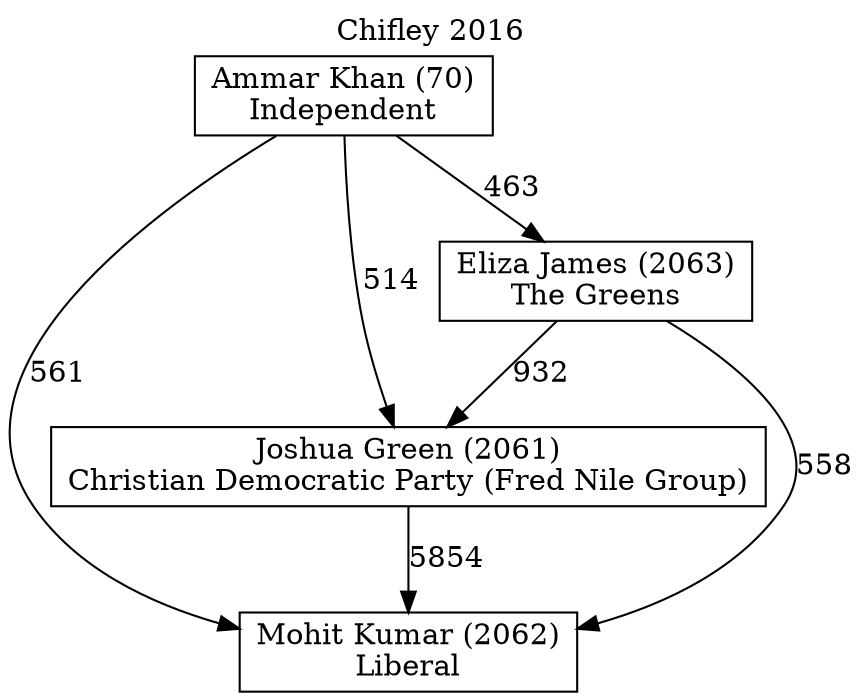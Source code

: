 // House preference flow
digraph "Mohit Kumar (2062)_Chifley_2016" {
	graph [label="Chifley 2016" labelloc=t mclimit=10]
	node [shape=box]
	"Mohit Kumar (2062)" [label="Mohit Kumar (2062)
Liberal"]
	"Joshua Green (2061)" [label="Joshua Green (2061)
Christian Democratic Party (Fred Nile Group)"]
	"Eliza James (2063)" [label="Eliza James (2063)
The Greens"]
	"Ammar Khan (70)" [label="Ammar Khan (70)
Independent"]
	"Joshua Green (2061)" -> "Mohit Kumar (2062)" [label=5854]
	"Eliza James (2063)" -> "Joshua Green (2061)" [label=932]
	"Ammar Khan (70)" -> "Eliza James (2063)" [label=463]
	"Eliza James (2063)" -> "Mohit Kumar (2062)" [label=558]
	"Ammar Khan (70)" -> "Mohit Kumar (2062)" [label=561]
	"Ammar Khan (70)" -> "Joshua Green (2061)" [label=514]
}
